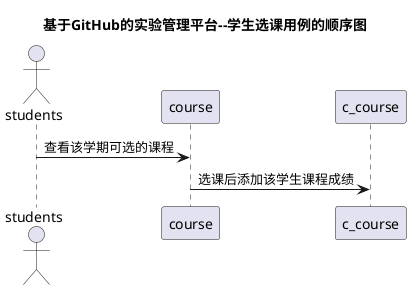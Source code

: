 @startuml
title 基于GitHub的实验管理平台--学生选课用例的顺序图
actor students
students -> course:查看该学期可选的课程
course ->c_course:选课后添加该学生课程成绩
@enduml